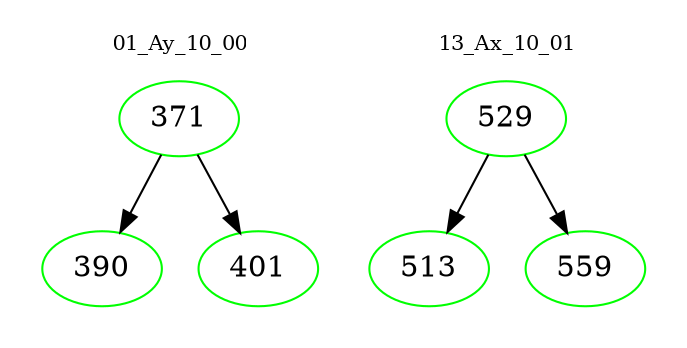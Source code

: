 digraph{
subgraph cluster_0 {
color = white
label = "01_Ay_10_00";
fontsize=10;
T0_371 [label="371", color="green"]
T0_371 -> T0_390 [color="black"]
T0_390 [label="390", color="green"]
T0_371 -> T0_401 [color="black"]
T0_401 [label="401", color="green"]
}
subgraph cluster_1 {
color = white
label = "13_Ax_10_01";
fontsize=10;
T1_529 [label="529", color="green"]
T1_529 -> T1_513 [color="black"]
T1_513 [label="513", color="green"]
T1_529 -> T1_559 [color="black"]
T1_559 [label="559", color="green"]
}
}
